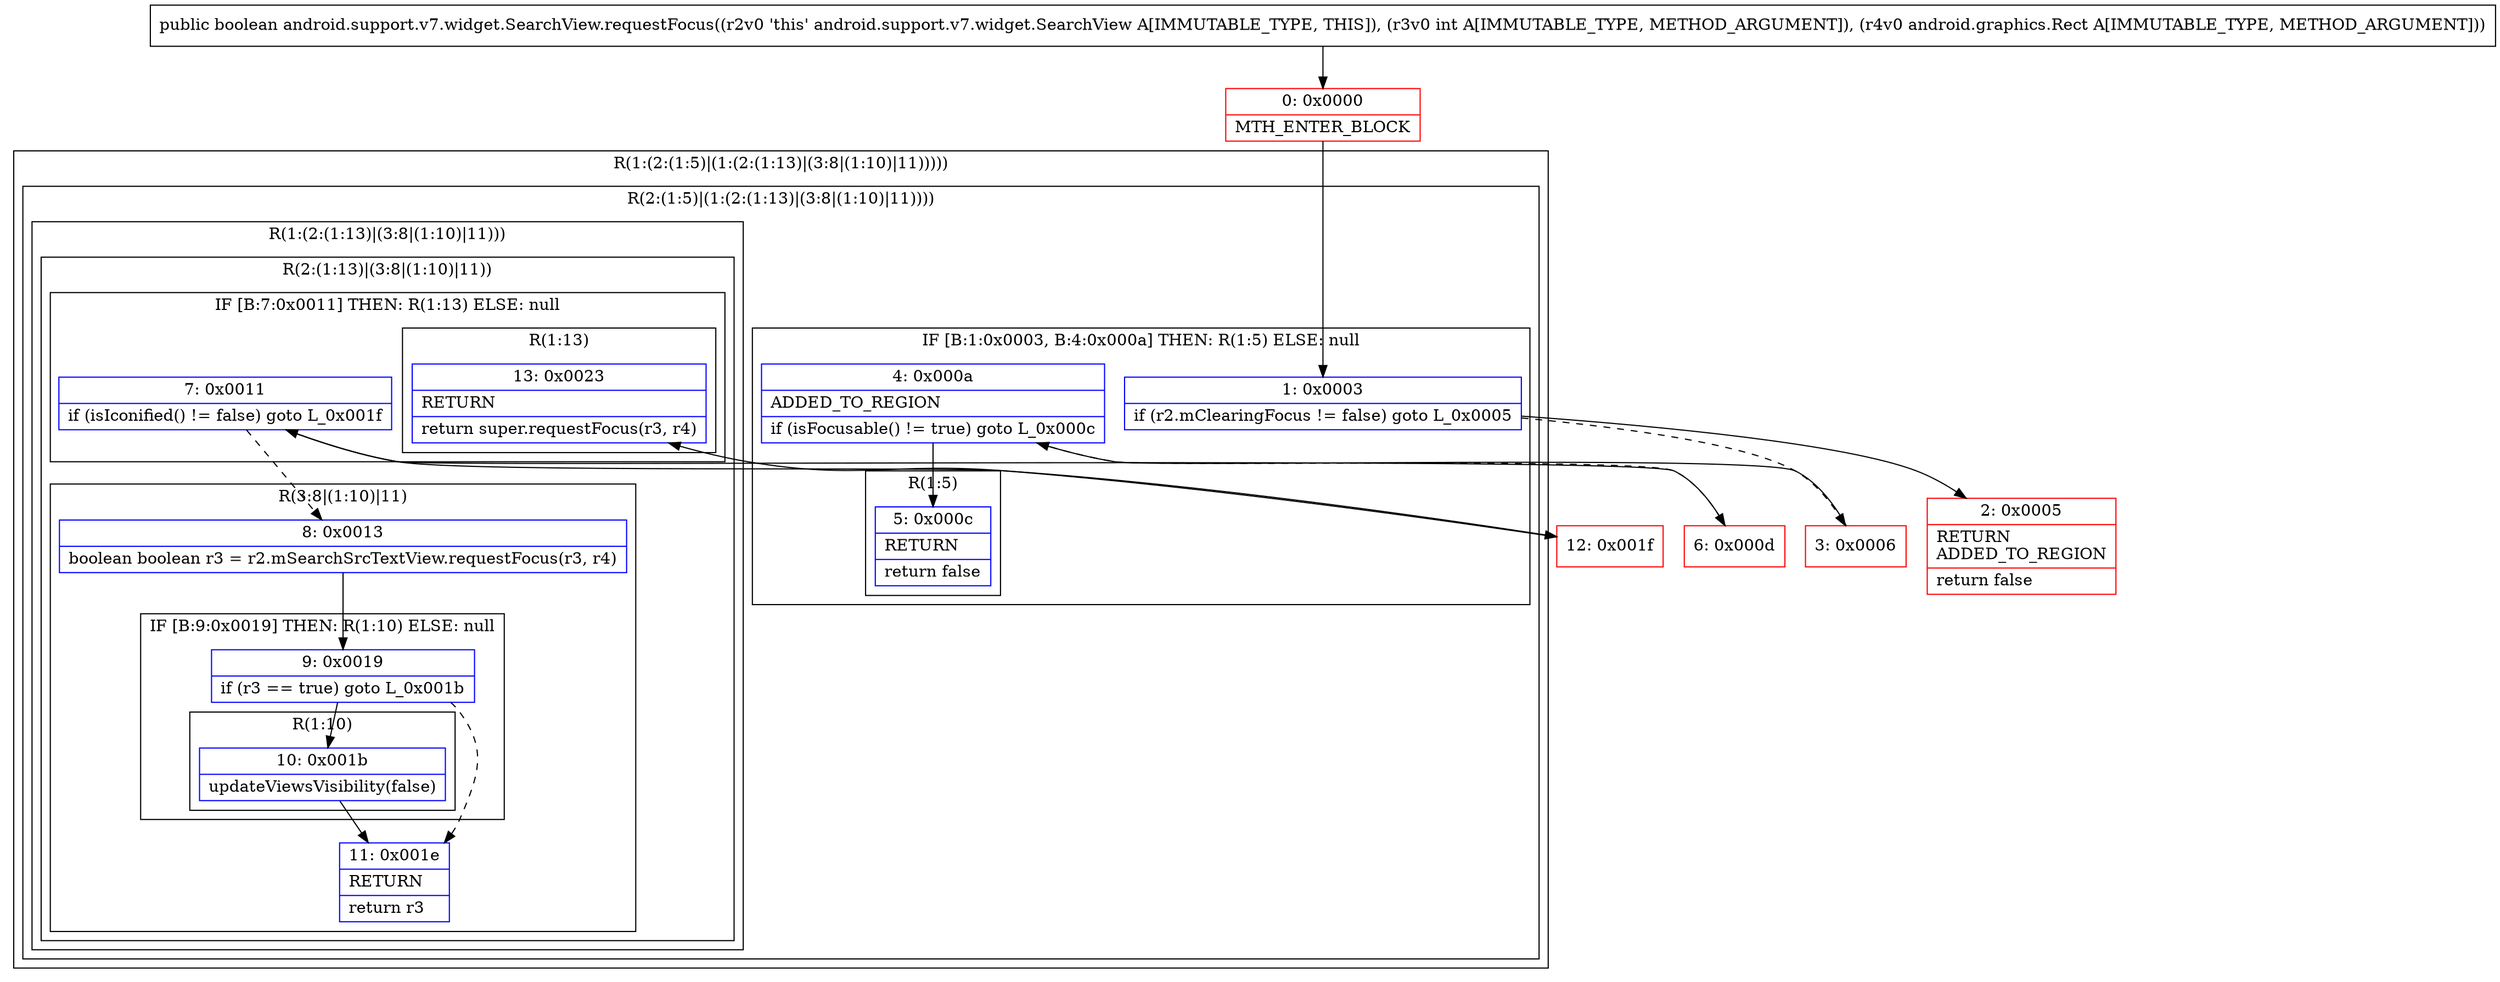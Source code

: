 digraph "CFG forandroid.support.v7.widget.SearchView.requestFocus(ILandroid\/graphics\/Rect;)Z" {
subgraph cluster_Region_1011025708 {
label = "R(1:(2:(1:5)|(1:(2:(1:13)|(3:8|(1:10)|11)))))";
node [shape=record,color=blue];
subgraph cluster_Region_2137856984 {
label = "R(2:(1:5)|(1:(2:(1:13)|(3:8|(1:10)|11))))";
node [shape=record,color=blue];
subgraph cluster_IfRegion_1848472209 {
label = "IF [B:1:0x0003, B:4:0x000a] THEN: R(1:5) ELSE: null";
node [shape=record,color=blue];
Node_1 [shape=record,label="{1\:\ 0x0003|if (r2.mClearingFocus != false) goto L_0x0005\l}"];
Node_4 [shape=record,label="{4\:\ 0x000a|ADDED_TO_REGION\l|if (isFocusable() != true) goto L_0x000c\l}"];
subgraph cluster_Region_30758356 {
label = "R(1:5)";
node [shape=record,color=blue];
Node_5 [shape=record,label="{5\:\ 0x000c|RETURN\l|return false\l}"];
}
}
subgraph cluster_Region_621500581 {
label = "R(1:(2:(1:13)|(3:8|(1:10)|11)))";
node [shape=record,color=blue];
subgraph cluster_Region_850342919 {
label = "R(2:(1:13)|(3:8|(1:10)|11))";
node [shape=record,color=blue];
subgraph cluster_IfRegion_932409657 {
label = "IF [B:7:0x0011] THEN: R(1:13) ELSE: null";
node [shape=record,color=blue];
Node_7 [shape=record,label="{7\:\ 0x0011|if (isIconified() != false) goto L_0x001f\l}"];
subgraph cluster_Region_482601450 {
label = "R(1:13)";
node [shape=record,color=blue];
Node_13 [shape=record,label="{13\:\ 0x0023|RETURN\l|return super.requestFocus(r3, r4)\l}"];
}
}
subgraph cluster_Region_1008316208 {
label = "R(3:8|(1:10)|11)";
node [shape=record,color=blue];
Node_8 [shape=record,label="{8\:\ 0x0013|boolean boolean r3 = r2.mSearchSrcTextView.requestFocus(r3, r4)\l}"];
subgraph cluster_IfRegion_1767295505 {
label = "IF [B:9:0x0019] THEN: R(1:10) ELSE: null";
node [shape=record,color=blue];
Node_9 [shape=record,label="{9\:\ 0x0019|if (r3 == true) goto L_0x001b\l}"];
subgraph cluster_Region_1668433063 {
label = "R(1:10)";
node [shape=record,color=blue];
Node_10 [shape=record,label="{10\:\ 0x001b|updateViewsVisibility(false)\l}"];
}
}
Node_11 [shape=record,label="{11\:\ 0x001e|RETURN\l|return r3\l}"];
}
}
}
}
}
Node_0 [shape=record,color=red,label="{0\:\ 0x0000|MTH_ENTER_BLOCK\l}"];
Node_2 [shape=record,color=red,label="{2\:\ 0x0005|RETURN\lADDED_TO_REGION\l|return false\l}"];
Node_3 [shape=record,color=red,label="{3\:\ 0x0006}"];
Node_6 [shape=record,color=red,label="{6\:\ 0x000d}"];
Node_12 [shape=record,color=red,label="{12\:\ 0x001f}"];
MethodNode[shape=record,label="{public boolean android.support.v7.widget.SearchView.requestFocus((r2v0 'this' android.support.v7.widget.SearchView A[IMMUTABLE_TYPE, THIS]), (r3v0 int A[IMMUTABLE_TYPE, METHOD_ARGUMENT]), (r4v0 android.graphics.Rect A[IMMUTABLE_TYPE, METHOD_ARGUMENT])) }"];
MethodNode -> Node_0;
Node_1 -> Node_2;
Node_1 -> Node_3[style=dashed];
Node_4 -> Node_5;
Node_4 -> Node_6[style=dashed];
Node_7 -> Node_8[style=dashed];
Node_7 -> Node_12;
Node_8 -> Node_9;
Node_9 -> Node_10;
Node_9 -> Node_11[style=dashed];
Node_10 -> Node_11;
Node_0 -> Node_1;
Node_3 -> Node_4;
Node_6 -> Node_7;
Node_12 -> Node_13;
}

